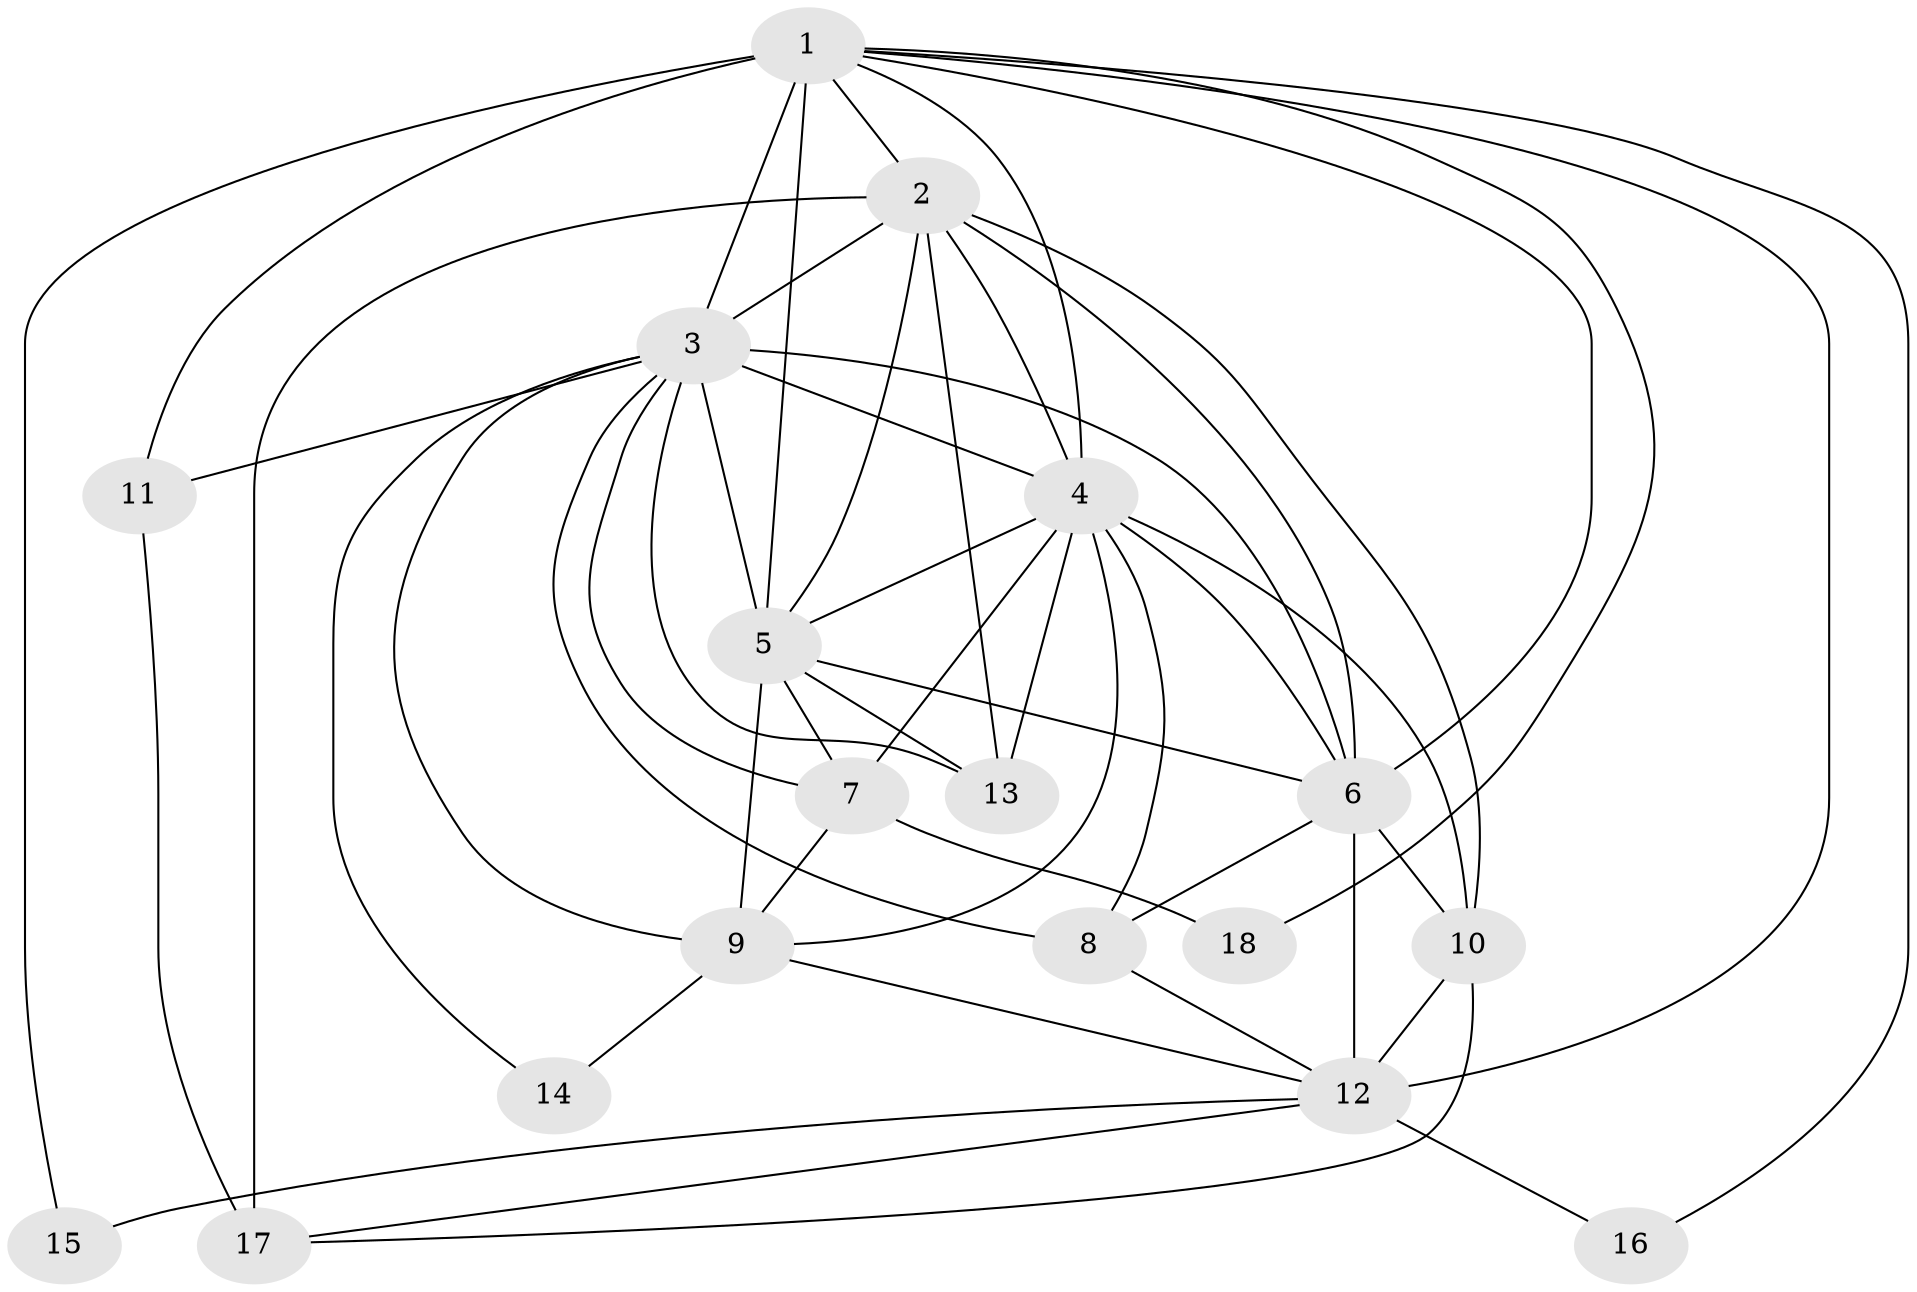 // original degree distribution, {17: 0.0196078431372549, 15: 0.0392156862745098, 11: 0.0196078431372549, 13: 0.0392156862745098, 12: 0.0392156862745098, 22: 0.0196078431372549, 16: 0.0196078431372549, 3: 0.17647058823529413, 4: 0.0392156862745098, 5: 0.058823529411764705, 2: 0.5098039215686274, 6: 0.0196078431372549}
// Generated by graph-tools (version 1.1) at 2025/49/03/04/25 22:49:59]
// undirected, 18 vertices, 51 edges
graph export_dot {
  node [color=gray90,style=filled];
  1;
  2;
  3;
  4;
  5;
  6;
  7;
  8;
  9;
  10;
  11;
  12;
  13;
  14;
  15;
  16;
  17;
  18;
  1 -- 2 [weight=3.0];
  1 -- 3 [weight=9.0];
  1 -- 4 [weight=4.0];
  1 -- 5 [weight=4.0];
  1 -- 6 [weight=4.0];
  1 -- 11 [weight=1.0];
  1 -- 12 [weight=1.0];
  1 -- 15 [weight=1.0];
  1 -- 16 [weight=1.0];
  1 -- 18 [weight=1.0];
  2 -- 3 [weight=1.0];
  2 -- 4 [weight=2.0];
  2 -- 5 [weight=2.0];
  2 -- 6 [weight=2.0];
  2 -- 10 [weight=1.0];
  2 -- 13 [weight=1.0];
  2 -- 17 [weight=3.0];
  3 -- 4 [weight=2.0];
  3 -- 5 [weight=2.0];
  3 -- 6 [weight=5.0];
  3 -- 7 [weight=1.0];
  3 -- 8 [weight=1.0];
  3 -- 9 [weight=2.0];
  3 -- 11 [weight=1.0];
  3 -- 13 [weight=1.0];
  3 -- 14 [weight=1.0];
  4 -- 5 [weight=4.0];
  4 -- 6 [weight=4.0];
  4 -- 7 [weight=3.0];
  4 -- 8 [weight=1.0];
  4 -- 9 [weight=1.0];
  4 -- 10 [weight=1.0];
  4 -- 13 [weight=1.0];
  5 -- 6 [weight=4.0];
  5 -- 7 [weight=1.0];
  5 -- 9 [weight=3.0];
  5 -- 13 [weight=1.0];
  6 -- 8 [weight=2.0];
  6 -- 10 [weight=2.0];
  6 -- 12 [weight=7.0];
  7 -- 9 [weight=1.0];
  7 -- 18 [weight=1.0];
  8 -- 12 [weight=1.0];
  9 -- 12 [weight=1.0];
  9 -- 14 [weight=1.0];
  10 -- 12 [weight=3.0];
  10 -- 17 [weight=1.0];
  11 -- 17 [weight=1.0];
  12 -- 15 [weight=1.0];
  12 -- 16 [weight=1.0];
  12 -- 17 [weight=1.0];
}
